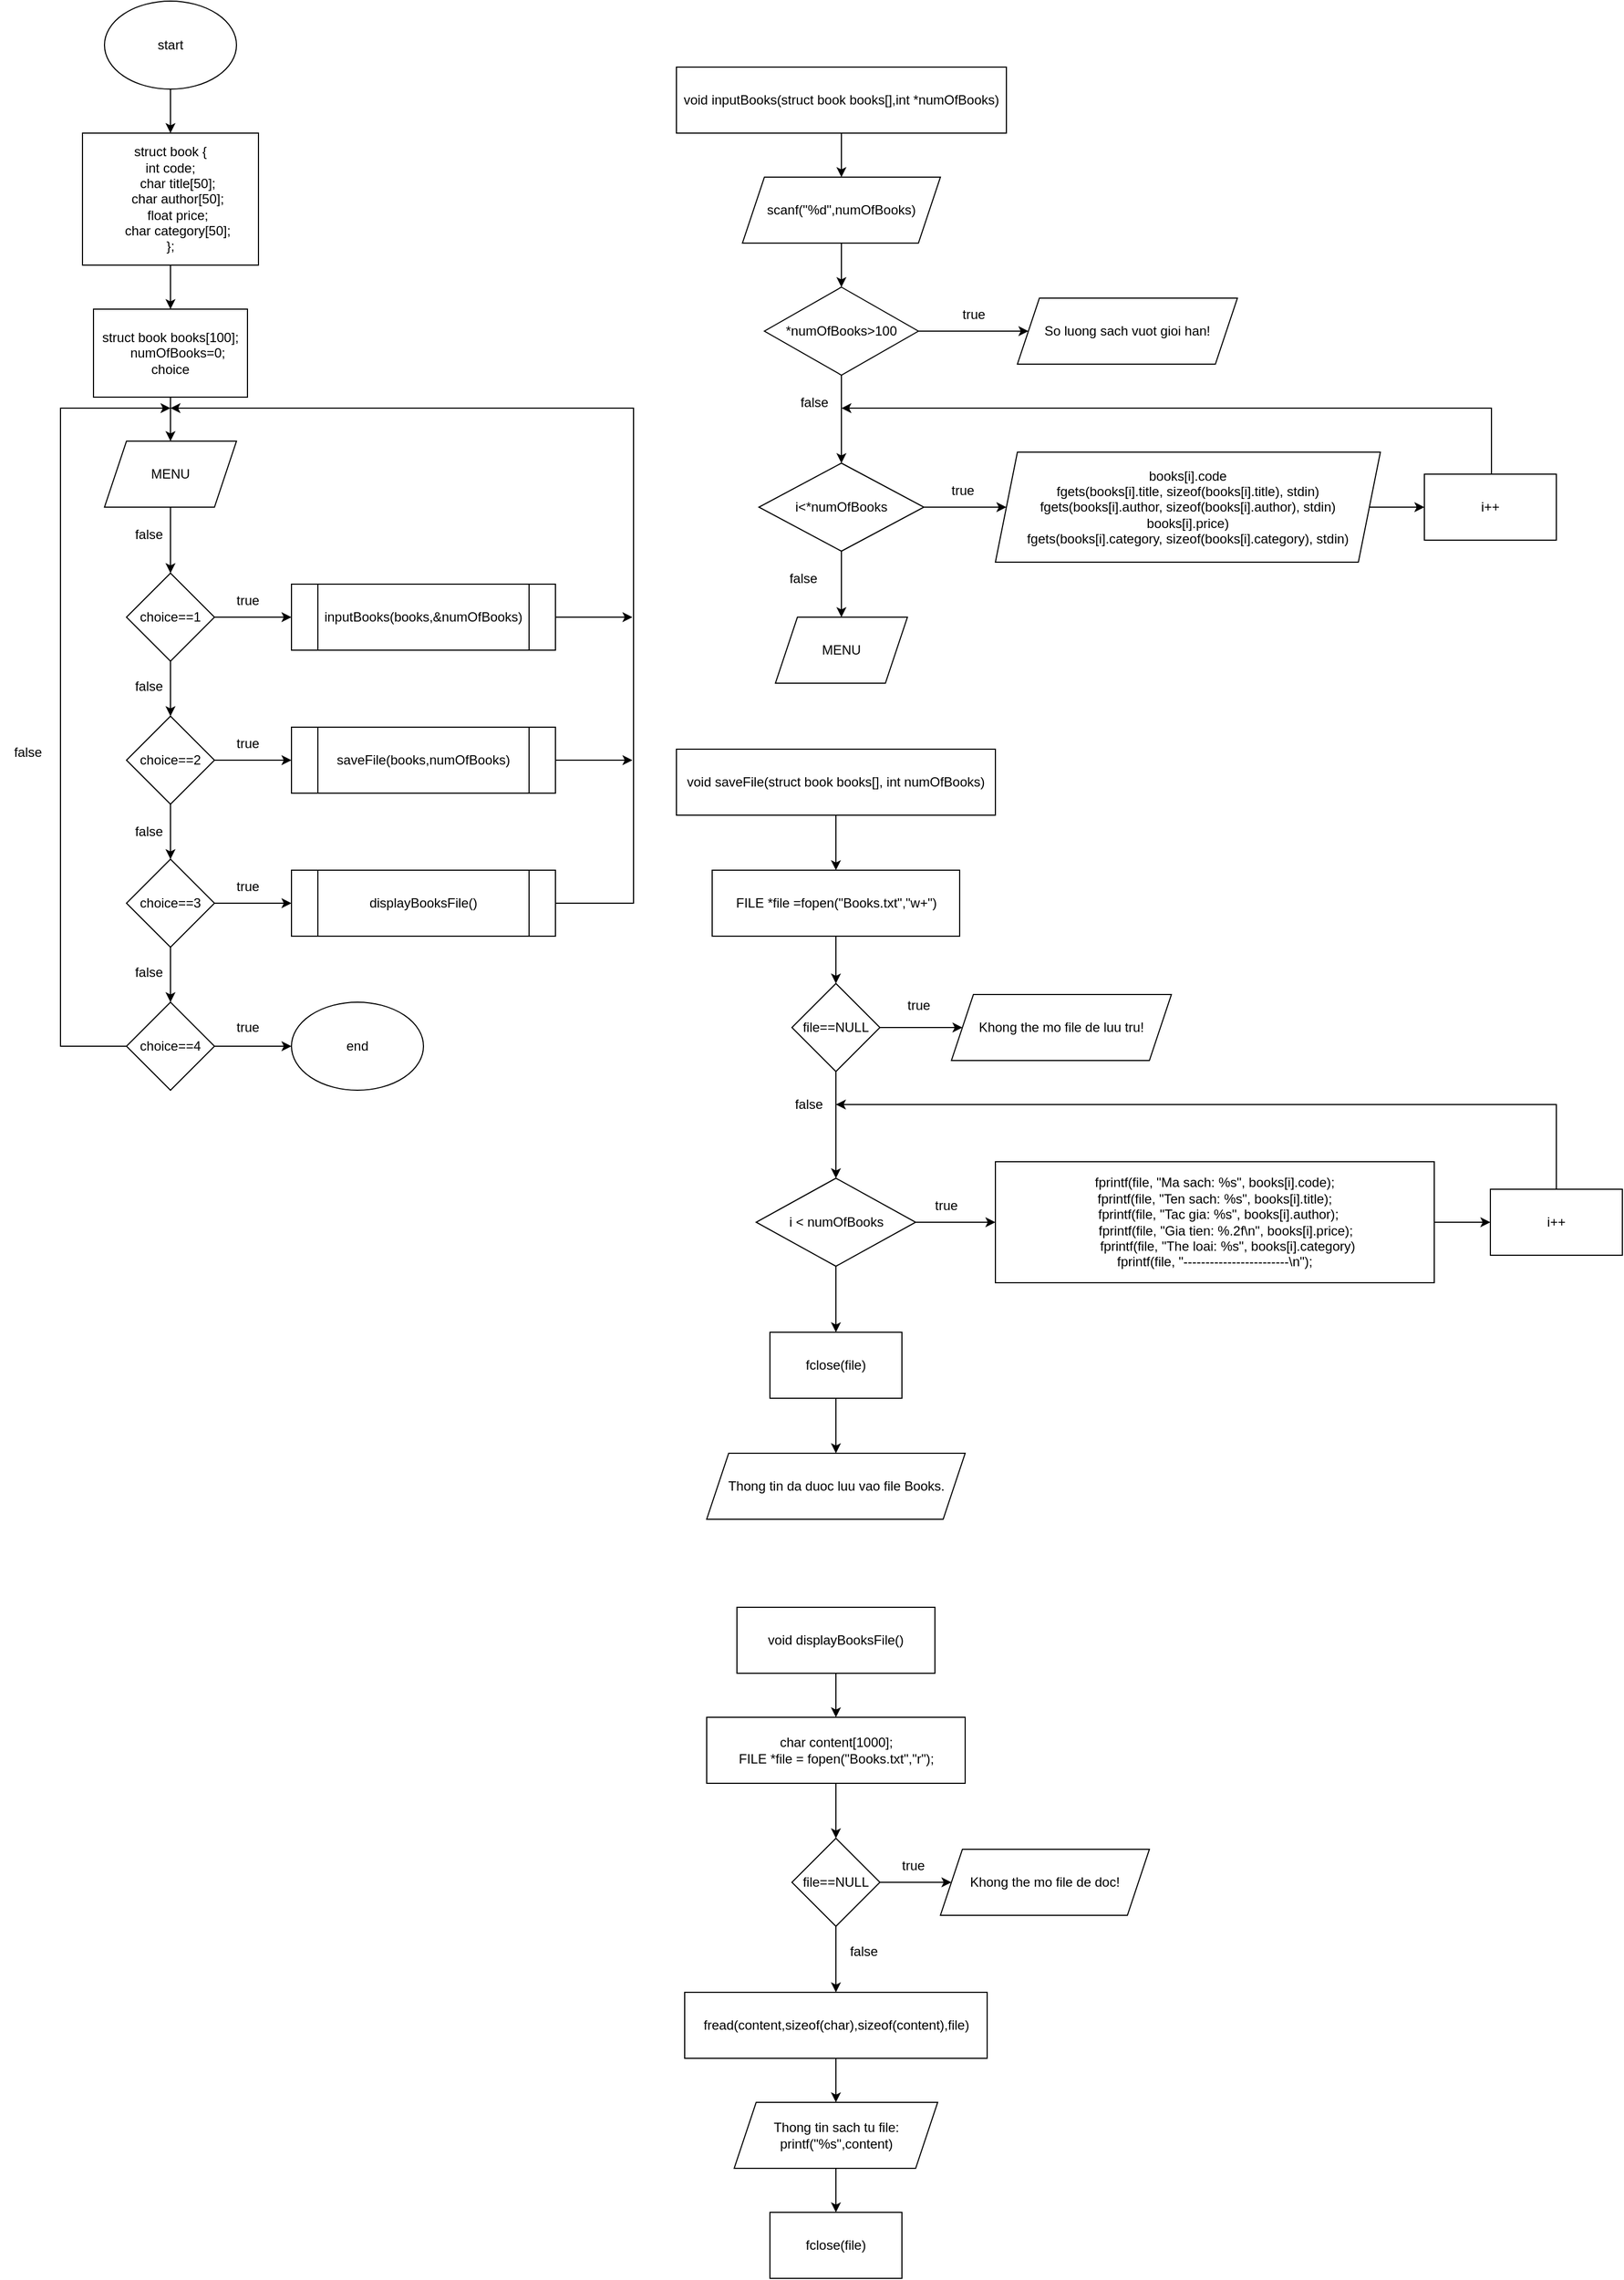 <mxfile version="22.1.5" type="device">
  <diagram id="C5RBs43oDa-KdzZeNtuy" name="Page-1">
    <mxGraphModel dx="1120" dy="478" grid="1" gridSize="10" guides="1" tooltips="1" connect="1" arrows="1" fold="1" page="1" pageScale="1" pageWidth="827" pageHeight="1169" math="0" shadow="0">
      <root>
        <mxCell id="WIyWlLk6GJQsqaUBKTNV-0" />
        <mxCell id="WIyWlLk6GJQsqaUBKTNV-1" parent="WIyWlLk6GJQsqaUBKTNV-0" />
        <mxCell id="Fk6wbNM34HIAYSVCCVMZ-2" value="" style="edgeStyle=orthogonalEdgeStyle;rounded=0;orthogonalLoop=1;jettySize=auto;html=1;" parent="WIyWlLk6GJQsqaUBKTNV-1" source="Fk6wbNM34HIAYSVCCVMZ-0" target="Fk6wbNM34HIAYSVCCVMZ-1" edge="1">
          <mxGeometry relative="1" as="geometry" />
        </mxCell>
        <mxCell id="Fk6wbNM34HIAYSVCCVMZ-0" value="start" style="ellipse;whiteSpace=wrap;html=1;" parent="WIyWlLk6GJQsqaUBKTNV-1" vertex="1">
          <mxGeometry x="320" y="40" width="120" height="80" as="geometry" />
        </mxCell>
        <mxCell id="Fk6wbNM34HIAYSVCCVMZ-4" value="" style="edgeStyle=orthogonalEdgeStyle;rounded=0;orthogonalLoop=1;jettySize=auto;html=1;" parent="WIyWlLk6GJQsqaUBKTNV-1" source="Fk6wbNM34HIAYSVCCVMZ-1" target="Fk6wbNM34HIAYSVCCVMZ-3" edge="1">
          <mxGeometry relative="1" as="geometry" />
        </mxCell>
        <mxCell id="Fk6wbNM34HIAYSVCCVMZ-1" value="&lt;div&gt;struct book {&lt;/div&gt;&lt;div&gt;int code;&lt;span style=&quot;&quot;&gt;&lt;/span&gt;&lt;/div&gt;&lt;div&gt;&lt;span style=&quot;&quot;&gt;&lt;span style=&quot;&quot;&gt;&lt;span style=&quot;white-space: pre;&quot;&gt;&amp;nbsp;&amp;nbsp;&amp;nbsp;&amp;nbsp;&lt;/span&gt;&lt;/span&gt;char title[50];&lt;/span&gt;&lt;/div&gt;&lt;div&gt;&lt;span style=&quot;&quot;&gt;&lt;span style=&quot;&quot;&gt;&lt;span style=&quot;white-space: pre;&quot;&gt;&amp;nbsp;&amp;nbsp;&amp;nbsp;&amp;nbsp;&lt;/span&gt;&lt;/span&gt;char author[50];&lt;/span&gt;&lt;/div&gt;&lt;div&gt;&lt;span style=&quot;&quot;&gt;&lt;span style=&quot;&quot;&gt;&lt;span style=&quot;white-space: pre;&quot;&gt;&amp;nbsp;&amp;nbsp;&amp;nbsp;&amp;nbsp;&lt;/span&gt;&lt;/span&gt;float price;&lt;/span&gt;&lt;/div&gt;&lt;div&gt;&lt;span style=&quot;&quot;&gt;&lt;span style=&quot;&quot;&gt;&lt;span style=&quot;white-space: pre;&quot;&gt;&amp;nbsp;&amp;nbsp;&amp;nbsp;&amp;nbsp;&lt;/span&gt;&lt;/span&gt;char category[50];&lt;/span&gt;&lt;/div&gt;&lt;div&gt;};&lt;/div&gt;" style="rounded=0;whiteSpace=wrap;html=1;" parent="WIyWlLk6GJQsqaUBKTNV-1" vertex="1">
          <mxGeometry x="300" y="160" width="160" height="120" as="geometry" />
        </mxCell>
        <mxCell id="Fk6wbNM34HIAYSVCCVMZ-6" value="" style="edgeStyle=orthogonalEdgeStyle;rounded=0;orthogonalLoop=1;jettySize=auto;html=1;" parent="WIyWlLk6GJQsqaUBKTNV-1" source="Fk6wbNM34HIAYSVCCVMZ-3" target="Fk6wbNM34HIAYSVCCVMZ-5" edge="1">
          <mxGeometry relative="1" as="geometry" />
        </mxCell>
        <mxCell id="Fk6wbNM34HIAYSVCCVMZ-3" value="struct book books[100];&lt;br&gt;&amp;nbsp; &amp;nbsp; numOfBooks=0;&lt;br&gt;choice" style="rounded=0;whiteSpace=wrap;html=1;" parent="WIyWlLk6GJQsqaUBKTNV-1" vertex="1">
          <mxGeometry x="310" y="320" width="140" height="80" as="geometry" />
        </mxCell>
        <mxCell id="Fk6wbNM34HIAYSVCCVMZ-8" value="" style="edgeStyle=orthogonalEdgeStyle;rounded=0;orthogonalLoop=1;jettySize=auto;html=1;" parent="WIyWlLk6GJQsqaUBKTNV-1" source="Fk6wbNM34HIAYSVCCVMZ-5" target="Fk6wbNM34HIAYSVCCVMZ-7" edge="1">
          <mxGeometry relative="1" as="geometry" />
        </mxCell>
        <mxCell id="Fk6wbNM34HIAYSVCCVMZ-5" value="MENU" style="shape=parallelogram;perimeter=parallelogramPerimeter;whiteSpace=wrap;html=1;fixedSize=1;" parent="WIyWlLk6GJQsqaUBKTNV-1" vertex="1">
          <mxGeometry x="320" y="440" width="120" height="60" as="geometry" />
        </mxCell>
        <mxCell id="Fk6wbNM34HIAYSVCCVMZ-10" value="" style="edgeStyle=orthogonalEdgeStyle;rounded=0;orthogonalLoop=1;jettySize=auto;html=1;" parent="WIyWlLk6GJQsqaUBKTNV-1" source="Fk6wbNM34HIAYSVCCVMZ-7" target="Fk6wbNM34HIAYSVCCVMZ-9" edge="1">
          <mxGeometry relative="1" as="geometry" />
        </mxCell>
        <mxCell id="Fk6wbNM34HIAYSVCCVMZ-13" value="" style="edgeStyle=orthogonalEdgeStyle;rounded=0;orthogonalLoop=1;jettySize=auto;html=1;" parent="WIyWlLk6GJQsqaUBKTNV-1" source="Fk6wbNM34HIAYSVCCVMZ-7" target="Fk6wbNM34HIAYSVCCVMZ-12" edge="1">
          <mxGeometry relative="1" as="geometry" />
        </mxCell>
        <mxCell id="Fk6wbNM34HIAYSVCCVMZ-7" value="choice==1" style="rhombus;whiteSpace=wrap;html=1;" parent="WIyWlLk6GJQsqaUBKTNV-1" vertex="1">
          <mxGeometry x="340" y="560" width="80" height="80" as="geometry" />
        </mxCell>
        <mxCell id="wttWlPiqS7Xxt9XiYohA-2" style="edgeStyle=orthogonalEdgeStyle;rounded=0;orthogonalLoop=1;jettySize=auto;html=1;" edge="1" parent="WIyWlLk6GJQsqaUBKTNV-1" source="Fk6wbNM34HIAYSVCCVMZ-9">
          <mxGeometry relative="1" as="geometry">
            <mxPoint x="800" y="600" as="targetPoint" />
          </mxGeometry>
        </mxCell>
        <mxCell id="Fk6wbNM34HIAYSVCCVMZ-9" value="inputBooks(books,&amp;amp;numOfBooks)" style="shape=process;whiteSpace=wrap;html=1;backgroundOutline=1;" parent="WIyWlLk6GJQsqaUBKTNV-1" vertex="1">
          <mxGeometry x="490" y="570" width="240" height="60" as="geometry" />
        </mxCell>
        <mxCell id="Fk6wbNM34HIAYSVCCVMZ-11" value="true" style="text;html=1;align=center;verticalAlign=middle;resizable=0;points=[];autosize=1;strokeColor=none;fillColor=none;" parent="WIyWlLk6GJQsqaUBKTNV-1" vertex="1">
          <mxGeometry x="430" y="570" width="40" height="30" as="geometry" />
        </mxCell>
        <mxCell id="Fk6wbNM34HIAYSVCCVMZ-15" value="" style="edgeStyle=orthogonalEdgeStyle;rounded=0;orthogonalLoop=1;jettySize=auto;html=1;" parent="WIyWlLk6GJQsqaUBKTNV-1" source="Fk6wbNM34HIAYSVCCVMZ-12" target="Fk6wbNM34HIAYSVCCVMZ-14" edge="1">
          <mxGeometry relative="1" as="geometry" />
        </mxCell>
        <mxCell id="Fk6wbNM34HIAYSVCCVMZ-18" value="" style="edgeStyle=orthogonalEdgeStyle;rounded=0;orthogonalLoop=1;jettySize=auto;html=1;" parent="WIyWlLk6GJQsqaUBKTNV-1" source="Fk6wbNM34HIAYSVCCVMZ-12" target="Fk6wbNM34HIAYSVCCVMZ-17" edge="1">
          <mxGeometry relative="1" as="geometry" />
        </mxCell>
        <mxCell id="Fk6wbNM34HIAYSVCCVMZ-12" value="choice==2" style="rhombus;whiteSpace=wrap;html=1;" parent="WIyWlLk6GJQsqaUBKTNV-1" vertex="1">
          <mxGeometry x="340" y="690" width="80" height="80" as="geometry" />
        </mxCell>
        <mxCell id="wttWlPiqS7Xxt9XiYohA-1" style="edgeStyle=orthogonalEdgeStyle;rounded=0;orthogonalLoop=1;jettySize=auto;html=1;" edge="1" parent="WIyWlLk6GJQsqaUBKTNV-1" source="Fk6wbNM34HIAYSVCCVMZ-14">
          <mxGeometry relative="1" as="geometry">
            <mxPoint x="800" y="730" as="targetPoint" />
          </mxGeometry>
        </mxCell>
        <mxCell id="Fk6wbNM34HIAYSVCCVMZ-14" value="saveFile(books,numOfBooks)" style="shape=process;whiteSpace=wrap;html=1;backgroundOutline=1;" parent="WIyWlLk6GJQsqaUBKTNV-1" vertex="1">
          <mxGeometry x="490" y="700" width="240" height="60" as="geometry" />
        </mxCell>
        <mxCell id="Fk6wbNM34HIAYSVCCVMZ-16" value="true" style="text;html=1;align=center;verticalAlign=middle;resizable=0;points=[];autosize=1;strokeColor=none;fillColor=none;" parent="WIyWlLk6GJQsqaUBKTNV-1" vertex="1">
          <mxGeometry x="430" y="700" width="40" height="30" as="geometry" />
        </mxCell>
        <mxCell id="Fk6wbNM34HIAYSVCCVMZ-20" value="" style="edgeStyle=orthogonalEdgeStyle;rounded=0;orthogonalLoop=1;jettySize=auto;html=1;" parent="WIyWlLk6GJQsqaUBKTNV-1" source="Fk6wbNM34HIAYSVCCVMZ-17" target="Fk6wbNM34HIAYSVCCVMZ-19" edge="1">
          <mxGeometry relative="1" as="geometry" />
        </mxCell>
        <mxCell id="Fk6wbNM34HIAYSVCCVMZ-23" value="" style="edgeStyle=orthogonalEdgeStyle;rounded=0;orthogonalLoop=1;jettySize=auto;html=1;" parent="WIyWlLk6GJQsqaUBKTNV-1" source="Fk6wbNM34HIAYSVCCVMZ-17" target="Fk6wbNM34HIAYSVCCVMZ-22" edge="1">
          <mxGeometry relative="1" as="geometry" />
        </mxCell>
        <mxCell id="Fk6wbNM34HIAYSVCCVMZ-17" value="choice==3" style="rhombus;whiteSpace=wrap;html=1;" parent="WIyWlLk6GJQsqaUBKTNV-1" vertex="1">
          <mxGeometry x="340" y="820" width="80" height="80" as="geometry" />
        </mxCell>
        <mxCell id="wttWlPiqS7Xxt9XiYohA-0" style="edgeStyle=orthogonalEdgeStyle;rounded=0;orthogonalLoop=1;jettySize=auto;html=1;" edge="1" parent="WIyWlLk6GJQsqaUBKTNV-1" source="Fk6wbNM34HIAYSVCCVMZ-19">
          <mxGeometry relative="1" as="geometry">
            <mxPoint x="380" y="410" as="targetPoint" />
            <Array as="points">
              <mxPoint x="801" y="860" />
            </Array>
          </mxGeometry>
        </mxCell>
        <mxCell id="Fk6wbNM34HIAYSVCCVMZ-19" value="displayBooksFile()" style="shape=process;whiteSpace=wrap;html=1;backgroundOutline=1;" parent="WIyWlLk6GJQsqaUBKTNV-1" vertex="1">
          <mxGeometry x="490" y="830" width="240" height="60" as="geometry" />
        </mxCell>
        <mxCell id="Fk6wbNM34HIAYSVCCVMZ-21" value="true" style="text;html=1;align=center;verticalAlign=middle;resizable=0;points=[];autosize=1;strokeColor=none;fillColor=none;" parent="WIyWlLk6GJQsqaUBKTNV-1" vertex="1">
          <mxGeometry x="430" y="830" width="40" height="30" as="geometry" />
        </mxCell>
        <mxCell id="Fk6wbNM34HIAYSVCCVMZ-25" value="" style="edgeStyle=orthogonalEdgeStyle;rounded=0;orthogonalLoop=1;jettySize=auto;html=1;" parent="WIyWlLk6GJQsqaUBKTNV-1" source="Fk6wbNM34HIAYSVCCVMZ-22" target="Fk6wbNM34HIAYSVCCVMZ-24" edge="1">
          <mxGeometry relative="1" as="geometry" />
        </mxCell>
        <mxCell id="Fk6wbNM34HIAYSVCCVMZ-27" style="edgeStyle=orthogonalEdgeStyle;rounded=0;orthogonalLoop=1;jettySize=auto;html=1;" parent="WIyWlLk6GJQsqaUBKTNV-1" source="Fk6wbNM34HIAYSVCCVMZ-22" edge="1">
          <mxGeometry relative="1" as="geometry">
            <mxPoint x="380" y="410" as="targetPoint" />
            <Array as="points">
              <mxPoint x="280" y="990" />
            </Array>
          </mxGeometry>
        </mxCell>
        <mxCell id="Fk6wbNM34HIAYSVCCVMZ-22" value="choice==4" style="rhombus;whiteSpace=wrap;html=1;" parent="WIyWlLk6GJQsqaUBKTNV-1" vertex="1">
          <mxGeometry x="340" y="950" width="80" height="80" as="geometry" />
        </mxCell>
        <mxCell id="Fk6wbNM34HIAYSVCCVMZ-24" value="end" style="ellipse;whiteSpace=wrap;html=1;" parent="WIyWlLk6GJQsqaUBKTNV-1" vertex="1">
          <mxGeometry x="490" y="950" width="120" height="80" as="geometry" />
        </mxCell>
        <mxCell id="Fk6wbNM34HIAYSVCCVMZ-26" value="true" style="text;html=1;align=center;verticalAlign=middle;resizable=0;points=[];autosize=1;strokeColor=none;fillColor=none;" parent="WIyWlLk6GJQsqaUBKTNV-1" vertex="1">
          <mxGeometry x="430" y="958" width="40" height="30" as="geometry" />
        </mxCell>
        <mxCell id="Fk6wbNM34HIAYSVCCVMZ-28" value="false" style="text;html=1;align=center;verticalAlign=middle;resizable=0;points=[];autosize=1;strokeColor=none;fillColor=none;" parent="WIyWlLk6GJQsqaUBKTNV-1" vertex="1">
          <mxGeometry x="335" y="510" width="50" height="30" as="geometry" />
        </mxCell>
        <mxCell id="Fk6wbNM34HIAYSVCCVMZ-29" value="false" style="text;html=1;align=center;verticalAlign=middle;resizable=0;points=[];autosize=1;strokeColor=none;fillColor=none;" parent="WIyWlLk6GJQsqaUBKTNV-1" vertex="1">
          <mxGeometry x="335" y="648" width="50" height="30" as="geometry" />
        </mxCell>
        <mxCell id="Fk6wbNM34HIAYSVCCVMZ-30" value="false" style="text;html=1;align=center;verticalAlign=middle;resizable=0;points=[];autosize=1;strokeColor=none;fillColor=none;" parent="WIyWlLk6GJQsqaUBKTNV-1" vertex="1">
          <mxGeometry x="335" y="780" width="50" height="30" as="geometry" />
        </mxCell>
        <mxCell id="Fk6wbNM34HIAYSVCCVMZ-31" value="false" style="text;html=1;align=center;verticalAlign=middle;resizable=0;points=[];autosize=1;strokeColor=none;fillColor=none;" parent="WIyWlLk6GJQsqaUBKTNV-1" vertex="1">
          <mxGeometry x="335" y="908" width="50" height="30" as="geometry" />
        </mxCell>
        <mxCell id="Fk6wbNM34HIAYSVCCVMZ-32" value="false" style="text;html=1;align=center;verticalAlign=middle;resizable=0;points=[];autosize=1;strokeColor=none;fillColor=none;" parent="WIyWlLk6GJQsqaUBKTNV-1" vertex="1">
          <mxGeometry x="225" y="708" width="50" height="30" as="geometry" />
        </mxCell>
        <mxCell id="Fk6wbNM34HIAYSVCCVMZ-35" value="" style="edgeStyle=orthogonalEdgeStyle;rounded=0;orthogonalLoop=1;jettySize=auto;html=1;" parent="WIyWlLk6GJQsqaUBKTNV-1" source="Fk6wbNM34HIAYSVCCVMZ-33" target="Fk6wbNM34HIAYSVCCVMZ-34" edge="1">
          <mxGeometry relative="1" as="geometry" />
        </mxCell>
        <mxCell id="Fk6wbNM34HIAYSVCCVMZ-33" value="void inputBooks(struct book books[],int *numOfBooks)" style="rounded=0;whiteSpace=wrap;html=1;" parent="WIyWlLk6GJQsqaUBKTNV-1" vertex="1">
          <mxGeometry x="840" y="100" width="300" height="60" as="geometry" />
        </mxCell>
        <mxCell id="Fk6wbNM34HIAYSVCCVMZ-37" value="" style="edgeStyle=orthogonalEdgeStyle;rounded=0;orthogonalLoop=1;jettySize=auto;html=1;" parent="WIyWlLk6GJQsqaUBKTNV-1" source="Fk6wbNM34HIAYSVCCVMZ-34" target="Fk6wbNM34HIAYSVCCVMZ-36" edge="1">
          <mxGeometry relative="1" as="geometry" />
        </mxCell>
        <mxCell id="Fk6wbNM34HIAYSVCCVMZ-34" value="scanf(&quot;%d&quot;,numOfBooks)" style="shape=parallelogram;perimeter=parallelogramPerimeter;whiteSpace=wrap;html=1;fixedSize=1;" parent="WIyWlLk6GJQsqaUBKTNV-1" vertex="1">
          <mxGeometry x="900" y="200" width="180" height="60" as="geometry" />
        </mxCell>
        <mxCell id="Fk6wbNM34HIAYSVCCVMZ-39" value="" style="edgeStyle=orthogonalEdgeStyle;rounded=0;orthogonalLoop=1;jettySize=auto;html=1;" parent="WIyWlLk6GJQsqaUBKTNV-1" source="Fk6wbNM34HIAYSVCCVMZ-36" target="Fk6wbNM34HIAYSVCCVMZ-38" edge="1">
          <mxGeometry relative="1" as="geometry" />
        </mxCell>
        <mxCell id="Fk6wbNM34HIAYSVCCVMZ-42" value="" style="edgeStyle=orthogonalEdgeStyle;rounded=0;orthogonalLoop=1;jettySize=auto;html=1;" parent="WIyWlLk6GJQsqaUBKTNV-1" source="Fk6wbNM34HIAYSVCCVMZ-36" target="Fk6wbNM34HIAYSVCCVMZ-41" edge="1">
          <mxGeometry relative="1" as="geometry" />
        </mxCell>
        <mxCell id="Fk6wbNM34HIAYSVCCVMZ-36" value="*numOfBooks&amp;gt;100" style="rhombus;whiteSpace=wrap;html=1;" parent="WIyWlLk6GJQsqaUBKTNV-1" vertex="1">
          <mxGeometry x="920" y="300" width="140" height="80" as="geometry" />
        </mxCell>
        <mxCell id="Fk6wbNM34HIAYSVCCVMZ-38" value="So luong sach vuot gioi han!" style="shape=parallelogram;perimeter=parallelogramPerimeter;whiteSpace=wrap;html=1;fixedSize=1;" parent="WIyWlLk6GJQsqaUBKTNV-1" vertex="1">
          <mxGeometry x="1150" y="310" width="200" height="60" as="geometry" />
        </mxCell>
        <mxCell id="Fk6wbNM34HIAYSVCCVMZ-40" value="true" style="text;html=1;align=center;verticalAlign=middle;resizable=0;points=[];autosize=1;strokeColor=none;fillColor=none;" parent="WIyWlLk6GJQsqaUBKTNV-1" vertex="1">
          <mxGeometry x="1090" y="310" width="40" height="30" as="geometry" />
        </mxCell>
        <mxCell id="Fk6wbNM34HIAYSVCCVMZ-45" value="" style="edgeStyle=orthogonalEdgeStyle;rounded=0;orthogonalLoop=1;jettySize=auto;html=1;" parent="WIyWlLk6GJQsqaUBKTNV-1" source="Fk6wbNM34HIAYSVCCVMZ-41" target="Fk6wbNM34HIAYSVCCVMZ-44" edge="1">
          <mxGeometry relative="1" as="geometry" />
        </mxCell>
        <mxCell id="Fk6wbNM34HIAYSVCCVMZ-52" value="" style="edgeStyle=orthogonalEdgeStyle;rounded=0;orthogonalLoop=1;jettySize=auto;html=1;" parent="WIyWlLk6GJQsqaUBKTNV-1" source="Fk6wbNM34HIAYSVCCVMZ-41" target="Fk6wbNM34HIAYSVCCVMZ-51" edge="1">
          <mxGeometry relative="1" as="geometry" />
        </mxCell>
        <mxCell id="Fk6wbNM34HIAYSVCCVMZ-41" value="i&amp;lt;*numOfBooks" style="rhombus;whiteSpace=wrap;html=1;" parent="WIyWlLk6GJQsqaUBKTNV-1" vertex="1">
          <mxGeometry x="915" y="460" width="150" height="80" as="geometry" />
        </mxCell>
        <mxCell id="Fk6wbNM34HIAYSVCCVMZ-43" value="false" style="text;html=1;align=center;verticalAlign=middle;resizable=0;points=[];autosize=1;strokeColor=none;fillColor=none;" parent="WIyWlLk6GJQsqaUBKTNV-1" vertex="1">
          <mxGeometry x="940" y="390" width="50" height="30" as="geometry" />
        </mxCell>
        <mxCell id="Fk6wbNM34HIAYSVCCVMZ-48" value="" style="edgeStyle=orthogonalEdgeStyle;rounded=0;orthogonalLoop=1;jettySize=auto;html=1;" parent="WIyWlLk6GJQsqaUBKTNV-1" source="Fk6wbNM34HIAYSVCCVMZ-44" target="Fk6wbNM34HIAYSVCCVMZ-47" edge="1">
          <mxGeometry relative="1" as="geometry" />
        </mxCell>
        <mxCell id="Fk6wbNM34HIAYSVCCVMZ-44" value="books[i].code&lt;br&gt;fgets(books[i].title, sizeof(books[i].title), stdin)&lt;br&gt;fgets(books[i].author, sizeof(books[i].author), stdin)&lt;br&gt;books[i].price)&lt;br&gt;fgets(books[i].category, sizeof(books[i].category), stdin)" style="shape=parallelogram;perimeter=parallelogramPerimeter;whiteSpace=wrap;html=1;fixedSize=1;" parent="WIyWlLk6GJQsqaUBKTNV-1" vertex="1">
          <mxGeometry x="1130" y="450" width="350" height="100" as="geometry" />
        </mxCell>
        <mxCell id="Fk6wbNM34HIAYSVCCVMZ-46" value="true" style="text;html=1;align=center;verticalAlign=middle;resizable=0;points=[];autosize=1;strokeColor=none;fillColor=none;" parent="WIyWlLk6GJQsqaUBKTNV-1" vertex="1">
          <mxGeometry x="1080" y="470" width="40" height="30" as="geometry" />
        </mxCell>
        <mxCell id="Fk6wbNM34HIAYSVCCVMZ-50" style="edgeStyle=orthogonalEdgeStyle;rounded=0;orthogonalLoop=1;jettySize=auto;html=1;entryX=1;entryY=0.667;entryDx=0;entryDy=0;entryPerimeter=0;" parent="WIyWlLk6GJQsqaUBKTNV-1" source="Fk6wbNM34HIAYSVCCVMZ-47" target="Fk6wbNM34HIAYSVCCVMZ-43" edge="1">
          <mxGeometry relative="1" as="geometry">
            <mxPoint x="1580" y="410" as="targetPoint" />
            <Array as="points">
              <mxPoint x="1581" y="410" />
            </Array>
          </mxGeometry>
        </mxCell>
        <mxCell id="Fk6wbNM34HIAYSVCCVMZ-47" value="i++" style="rounded=0;whiteSpace=wrap;html=1;" parent="WIyWlLk6GJQsqaUBKTNV-1" vertex="1">
          <mxGeometry x="1520" y="470" width="120" height="60" as="geometry" />
        </mxCell>
        <mxCell id="Fk6wbNM34HIAYSVCCVMZ-51" value="MENU" style="shape=parallelogram;perimeter=parallelogramPerimeter;whiteSpace=wrap;html=1;fixedSize=1;" parent="WIyWlLk6GJQsqaUBKTNV-1" vertex="1">
          <mxGeometry x="930" y="600" width="120" height="60" as="geometry" />
        </mxCell>
        <mxCell id="Fk6wbNM34HIAYSVCCVMZ-55" value="" style="edgeStyle=orthogonalEdgeStyle;rounded=0;orthogonalLoop=1;jettySize=auto;html=1;" parent="WIyWlLk6GJQsqaUBKTNV-1" source="Fk6wbNM34HIAYSVCCVMZ-53" target="Fk6wbNM34HIAYSVCCVMZ-54" edge="1">
          <mxGeometry relative="1" as="geometry" />
        </mxCell>
        <mxCell id="Fk6wbNM34HIAYSVCCVMZ-53" value="void saveFile(struct book books[], int numOfBooks)" style="rounded=0;whiteSpace=wrap;html=1;" parent="WIyWlLk6GJQsqaUBKTNV-1" vertex="1">
          <mxGeometry x="840" y="720" width="290" height="60" as="geometry" />
        </mxCell>
        <mxCell id="Fk6wbNM34HIAYSVCCVMZ-57" value="" style="edgeStyle=orthogonalEdgeStyle;rounded=0;orthogonalLoop=1;jettySize=auto;html=1;" parent="WIyWlLk6GJQsqaUBKTNV-1" source="Fk6wbNM34HIAYSVCCVMZ-54" target="Fk6wbNM34HIAYSVCCVMZ-56" edge="1">
          <mxGeometry relative="1" as="geometry" />
        </mxCell>
        <mxCell id="Fk6wbNM34HIAYSVCCVMZ-54" value="FILE *file =fopen(&quot;Books.txt&quot;,&quot;w+&quot;)" style="rounded=0;whiteSpace=wrap;html=1;" parent="WIyWlLk6GJQsqaUBKTNV-1" vertex="1">
          <mxGeometry x="872.5" y="830" width="225" height="60" as="geometry" />
        </mxCell>
        <mxCell id="Fk6wbNM34HIAYSVCCVMZ-59" value="" style="edgeStyle=orthogonalEdgeStyle;rounded=0;orthogonalLoop=1;jettySize=auto;html=1;" parent="WIyWlLk6GJQsqaUBKTNV-1" source="Fk6wbNM34HIAYSVCCVMZ-56" target="Fk6wbNM34HIAYSVCCVMZ-58" edge="1">
          <mxGeometry relative="1" as="geometry" />
        </mxCell>
        <mxCell id="Fk6wbNM34HIAYSVCCVMZ-62" value="" style="edgeStyle=orthogonalEdgeStyle;rounded=0;orthogonalLoop=1;jettySize=auto;html=1;" parent="WIyWlLk6GJQsqaUBKTNV-1" source="Fk6wbNM34HIAYSVCCVMZ-56" target="Fk6wbNM34HIAYSVCCVMZ-61" edge="1">
          <mxGeometry relative="1" as="geometry" />
        </mxCell>
        <mxCell id="Fk6wbNM34HIAYSVCCVMZ-56" value="file==NULL" style="rhombus;whiteSpace=wrap;html=1;" parent="WIyWlLk6GJQsqaUBKTNV-1" vertex="1">
          <mxGeometry x="945" y="933" width="80" height="80" as="geometry" />
        </mxCell>
        <mxCell id="Fk6wbNM34HIAYSVCCVMZ-58" value="Khong the mo file de luu tru!" style="shape=parallelogram;perimeter=parallelogramPerimeter;whiteSpace=wrap;html=1;fixedSize=1;" parent="WIyWlLk6GJQsqaUBKTNV-1" vertex="1">
          <mxGeometry x="1090" y="943" width="200" height="60" as="geometry" />
        </mxCell>
        <mxCell id="Fk6wbNM34HIAYSVCCVMZ-60" value="true" style="text;html=1;align=center;verticalAlign=middle;resizable=0;points=[];autosize=1;strokeColor=none;fillColor=none;" parent="WIyWlLk6GJQsqaUBKTNV-1" vertex="1">
          <mxGeometry x="1040" y="938" width="40" height="30" as="geometry" />
        </mxCell>
        <mxCell id="Fk6wbNM34HIAYSVCCVMZ-65" value="" style="edgeStyle=orthogonalEdgeStyle;rounded=0;orthogonalLoop=1;jettySize=auto;html=1;" parent="WIyWlLk6GJQsqaUBKTNV-1" source="Fk6wbNM34HIAYSVCCVMZ-61" target="Fk6wbNM34HIAYSVCCVMZ-64" edge="1">
          <mxGeometry relative="1" as="geometry" />
        </mxCell>
        <mxCell id="Fk6wbNM34HIAYSVCCVMZ-71" value="" style="edgeStyle=orthogonalEdgeStyle;rounded=0;orthogonalLoop=1;jettySize=auto;html=1;" parent="WIyWlLk6GJQsqaUBKTNV-1" source="Fk6wbNM34HIAYSVCCVMZ-61" target="Fk6wbNM34HIAYSVCCVMZ-70" edge="1">
          <mxGeometry relative="1" as="geometry" />
        </mxCell>
        <mxCell id="Fk6wbNM34HIAYSVCCVMZ-61" value="i &amp;lt; numOfBooks" style="rhombus;whiteSpace=wrap;html=1;" parent="WIyWlLk6GJQsqaUBKTNV-1" vertex="1">
          <mxGeometry x="912.5" y="1110" width="145" height="80" as="geometry" />
        </mxCell>
        <mxCell id="Fk6wbNM34HIAYSVCCVMZ-63" value="false" style="text;html=1;align=center;verticalAlign=middle;resizable=0;points=[];autosize=1;strokeColor=none;fillColor=none;" parent="WIyWlLk6GJQsqaUBKTNV-1" vertex="1">
          <mxGeometry x="935" y="1028" width="50" height="30" as="geometry" />
        </mxCell>
        <mxCell id="Fk6wbNM34HIAYSVCCVMZ-68" value="" style="edgeStyle=orthogonalEdgeStyle;rounded=0;orthogonalLoop=1;jettySize=auto;html=1;" parent="WIyWlLk6GJQsqaUBKTNV-1" source="Fk6wbNM34HIAYSVCCVMZ-64" target="Fk6wbNM34HIAYSVCCVMZ-67" edge="1">
          <mxGeometry relative="1" as="geometry" />
        </mxCell>
        <mxCell id="Fk6wbNM34HIAYSVCCVMZ-64" value="&lt;div&gt;fprintf(file, &quot;Ma sach: %s&quot;, books[i].code);&lt;/div&gt;&lt;div&gt;&lt;span style=&quot;background-color: initial;&quot;&gt;fprintf(file, &quot;Ten sach: %s&quot;, books[i].title);&lt;/span&gt;&lt;/div&gt;&lt;div&gt;&amp;nbsp; fprintf(file, &quot;Tac gia: %s&quot;, books[i].author);&lt;/div&gt;&lt;div&gt;&amp;nbsp; &amp;nbsp; &amp;nbsp; fprintf(file, &quot;Gia tien: %.2f\n&quot;, books[i].price);&lt;/div&gt;&lt;div&gt;&amp;nbsp; &amp;nbsp; &amp;nbsp; &amp;nbsp;fprintf(file, &quot;The loai: %s&quot;, books[i].category)&lt;/div&gt;&lt;div&gt;&lt;span style=&quot;background-color: initial;&quot;&gt;fprintf(file, &quot;------------------------\n&quot;);&lt;/span&gt;&lt;/div&gt;" style="rounded=0;whiteSpace=wrap;html=1;" parent="WIyWlLk6GJQsqaUBKTNV-1" vertex="1">
          <mxGeometry x="1130" y="1095" width="399" height="110" as="geometry" />
        </mxCell>
        <mxCell id="Fk6wbNM34HIAYSVCCVMZ-66" value="true" style="text;html=1;align=center;verticalAlign=middle;resizable=0;points=[];autosize=1;strokeColor=none;fillColor=none;" parent="WIyWlLk6GJQsqaUBKTNV-1" vertex="1">
          <mxGeometry x="1065" y="1120" width="40" height="30" as="geometry" />
        </mxCell>
        <mxCell id="Fk6wbNM34HIAYSVCCVMZ-69" style="edgeStyle=orthogonalEdgeStyle;rounded=0;orthogonalLoop=1;jettySize=auto;html=1;" parent="WIyWlLk6GJQsqaUBKTNV-1" source="Fk6wbNM34HIAYSVCCVMZ-67" target="Fk6wbNM34HIAYSVCCVMZ-63" edge="1">
          <mxGeometry relative="1" as="geometry">
            <mxPoint x="1640.0" y="1050" as="targetPoint" />
            <Array as="points">
              <mxPoint x="1640" y="1043" />
            </Array>
          </mxGeometry>
        </mxCell>
        <mxCell id="Fk6wbNM34HIAYSVCCVMZ-67" value="i++" style="rounded=0;whiteSpace=wrap;html=1;" parent="WIyWlLk6GJQsqaUBKTNV-1" vertex="1">
          <mxGeometry x="1580" y="1120" width="120" height="60" as="geometry" />
        </mxCell>
        <mxCell id="Fk6wbNM34HIAYSVCCVMZ-73" value="" style="edgeStyle=orthogonalEdgeStyle;rounded=0;orthogonalLoop=1;jettySize=auto;html=1;" parent="WIyWlLk6GJQsqaUBKTNV-1" source="Fk6wbNM34HIAYSVCCVMZ-70" target="Fk6wbNM34HIAYSVCCVMZ-72" edge="1">
          <mxGeometry relative="1" as="geometry" />
        </mxCell>
        <mxCell id="Fk6wbNM34HIAYSVCCVMZ-70" value="fclose(file)" style="rounded=0;whiteSpace=wrap;html=1;" parent="WIyWlLk6GJQsqaUBKTNV-1" vertex="1">
          <mxGeometry x="925" y="1250" width="120" height="60" as="geometry" />
        </mxCell>
        <mxCell id="Fk6wbNM34HIAYSVCCVMZ-72" value="Thong tin da duoc luu vao file Books." style="shape=parallelogram;perimeter=parallelogramPerimeter;whiteSpace=wrap;html=1;fixedSize=1;" parent="WIyWlLk6GJQsqaUBKTNV-1" vertex="1">
          <mxGeometry x="867.5" y="1360" width="235" height="60" as="geometry" />
        </mxCell>
        <mxCell id="Fk6wbNM34HIAYSVCCVMZ-74" value="false" style="text;html=1;align=center;verticalAlign=middle;resizable=0;points=[];autosize=1;strokeColor=none;fillColor=none;" parent="WIyWlLk6GJQsqaUBKTNV-1" vertex="1">
          <mxGeometry x="930" y="550" width="50" height="30" as="geometry" />
        </mxCell>
        <mxCell id="Fk6wbNM34HIAYSVCCVMZ-77" value="" style="edgeStyle=orthogonalEdgeStyle;rounded=0;orthogonalLoop=1;jettySize=auto;html=1;" parent="WIyWlLk6GJQsqaUBKTNV-1" source="Fk6wbNM34HIAYSVCCVMZ-75" target="Fk6wbNM34HIAYSVCCVMZ-76" edge="1">
          <mxGeometry relative="1" as="geometry" />
        </mxCell>
        <mxCell id="Fk6wbNM34HIAYSVCCVMZ-75" value="void displayBooksFile()" style="rounded=0;whiteSpace=wrap;html=1;" parent="WIyWlLk6GJQsqaUBKTNV-1" vertex="1">
          <mxGeometry x="895" y="1500" width="180" height="60" as="geometry" />
        </mxCell>
        <mxCell id="Fk6wbNM34HIAYSVCCVMZ-79" value="" style="edgeStyle=orthogonalEdgeStyle;rounded=0;orthogonalLoop=1;jettySize=auto;html=1;" parent="WIyWlLk6GJQsqaUBKTNV-1" source="Fk6wbNM34HIAYSVCCVMZ-76" target="Fk6wbNM34HIAYSVCCVMZ-78" edge="1">
          <mxGeometry relative="1" as="geometry" />
        </mxCell>
        <mxCell id="Fk6wbNM34HIAYSVCCVMZ-76" value="&lt;div&gt;char content[1000];&lt;/div&gt;&lt;div&gt;FILE *file = fopen(&quot;Books.txt&quot;,&quot;r&quot;);&lt;span style=&quot;&quot;&gt;&lt;/span&gt;&lt;/div&gt;" style="rounded=0;whiteSpace=wrap;html=1;" parent="WIyWlLk6GJQsqaUBKTNV-1" vertex="1">
          <mxGeometry x="867.5" y="1600" width="235" height="60" as="geometry" />
        </mxCell>
        <mxCell id="Fk6wbNM34HIAYSVCCVMZ-81" value="" style="edgeStyle=orthogonalEdgeStyle;rounded=0;orthogonalLoop=1;jettySize=auto;html=1;" parent="WIyWlLk6GJQsqaUBKTNV-1" source="Fk6wbNM34HIAYSVCCVMZ-78" target="Fk6wbNM34HIAYSVCCVMZ-80" edge="1">
          <mxGeometry relative="1" as="geometry" />
        </mxCell>
        <mxCell id="Fk6wbNM34HIAYSVCCVMZ-84" value="" style="edgeStyle=orthogonalEdgeStyle;rounded=0;orthogonalLoop=1;jettySize=auto;html=1;" parent="WIyWlLk6GJQsqaUBKTNV-1" source="Fk6wbNM34HIAYSVCCVMZ-78" target="Fk6wbNM34HIAYSVCCVMZ-83" edge="1">
          <mxGeometry relative="1" as="geometry" />
        </mxCell>
        <mxCell id="Fk6wbNM34HIAYSVCCVMZ-78" value="file==NULL" style="rhombus;whiteSpace=wrap;html=1;" parent="WIyWlLk6GJQsqaUBKTNV-1" vertex="1">
          <mxGeometry x="945" y="1710" width="80" height="80" as="geometry" />
        </mxCell>
        <mxCell id="Fk6wbNM34HIAYSVCCVMZ-80" value="Khong the mo file de doc!" style="shape=parallelogram;perimeter=parallelogramPerimeter;whiteSpace=wrap;html=1;fixedSize=1;" parent="WIyWlLk6GJQsqaUBKTNV-1" vertex="1">
          <mxGeometry x="1080" y="1720" width="190" height="60" as="geometry" />
        </mxCell>
        <mxCell id="Fk6wbNM34HIAYSVCCVMZ-82" value="true" style="text;html=1;align=center;verticalAlign=middle;resizable=0;points=[];autosize=1;strokeColor=none;fillColor=none;" parent="WIyWlLk6GJQsqaUBKTNV-1" vertex="1">
          <mxGeometry x="1035" y="1720" width="40" height="30" as="geometry" />
        </mxCell>
        <mxCell id="Fk6wbNM34HIAYSVCCVMZ-87" value="" style="edgeStyle=orthogonalEdgeStyle;rounded=0;orthogonalLoop=1;jettySize=auto;html=1;" parent="WIyWlLk6GJQsqaUBKTNV-1" source="Fk6wbNM34HIAYSVCCVMZ-83" target="Fk6wbNM34HIAYSVCCVMZ-86" edge="1">
          <mxGeometry relative="1" as="geometry" />
        </mxCell>
        <mxCell id="Fk6wbNM34HIAYSVCCVMZ-83" value="fread(content,sizeof(char),sizeof(content),file)" style="rounded=0;whiteSpace=wrap;html=1;" parent="WIyWlLk6GJQsqaUBKTNV-1" vertex="1">
          <mxGeometry x="847.5" y="1850" width="275" height="60" as="geometry" />
        </mxCell>
        <mxCell id="Fk6wbNM34HIAYSVCCVMZ-85" value="false" style="text;html=1;align=center;verticalAlign=middle;resizable=0;points=[];autosize=1;strokeColor=none;fillColor=none;" parent="WIyWlLk6GJQsqaUBKTNV-1" vertex="1">
          <mxGeometry x="985" y="1798" width="50" height="30" as="geometry" />
        </mxCell>
        <mxCell id="Fk6wbNM34HIAYSVCCVMZ-89" value="" style="edgeStyle=orthogonalEdgeStyle;rounded=0;orthogonalLoop=1;jettySize=auto;html=1;" parent="WIyWlLk6GJQsqaUBKTNV-1" source="Fk6wbNM34HIAYSVCCVMZ-86" target="Fk6wbNM34HIAYSVCCVMZ-88" edge="1">
          <mxGeometry relative="1" as="geometry" />
        </mxCell>
        <mxCell id="Fk6wbNM34HIAYSVCCVMZ-86" value="Thong tin sach tu file:&lt;br&gt;printf(&quot;%s&quot;,content)" style="shape=parallelogram;perimeter=parallelogramPerimeter;whiteSpace=wrap;html=1;fixedSize=1;" parent="WIyWlLk6GJQsqaUBKTNV-1" vertex="1">
          <mxGeometry x="892.5" y="1950" width="185" height="60" as="geometry" />
        </mxCell>
        <mxCell id="Fk6wbNM34HIAYSVCCVMZ-88" value="fclose(file)" style="rounded=0;whiteSpace=wrap;html=1;" parent="WIyWlLk6GJQsqaUBKTNV-1" vertex="1">
          <mxGeometry x="925" y="2050" width="120" height="60" as="geometry" />
        </mxCell>
      </root>
    </mxGraphModel>
  </diagram>
</mxfile>

